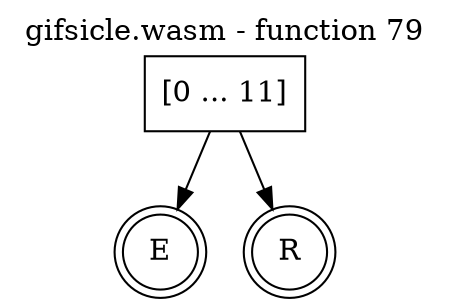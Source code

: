digraph finite_state_machine {
    label = "gifsicle.wasm - function 79"
    labelloc =  t
    labelfontsize = 16
    labelfontcolor = black
    labelfontname = "Helvetica"
    node [shape = doublecircle]; E R ;
    node [shape = box];
    node [shape=box, color=black, style=solid] 0[label="[0 ... 11]"]
    0 -> E;
    0 -> R;
}
